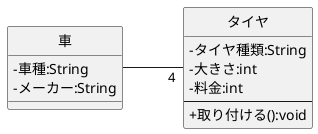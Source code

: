 @startuml 演習3-4-2
skinparam classAttributeIconSize 0
left to right direction
class 車 {
- 車種:String
- メーカー:String
}
class タイヤ {
- タイヤ種類:String
- 大きさ:int
- 料金:int
---
+ 取り付ける():void
}
hide 車 circle
hide タイヤ circle
車--"4"タイヤ
hide circle
@enduml
